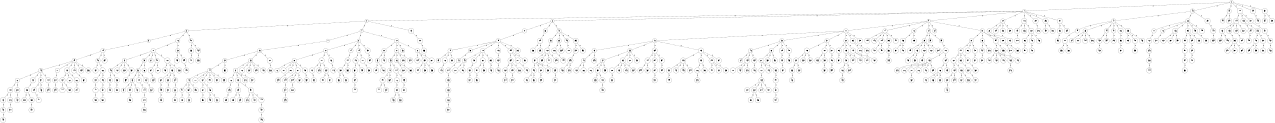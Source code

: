 graph G {
size="8.5,11;"
ratio = "expand;"
fixedsize="true;"
overlap="scale;"
node[shape=circle,width=.12,hight=.12,fontsize=12]
edge[fontsize=12]

0[label=" 0" color=black, pos="2.14798,0.42605478!"];
1[label=" 1" color=black, pos="1.2640688,0.88824374!"];
2[label=" 2" color=black, pos="2.5815188,2.1878773!"];
3[label=" 3" color=black, pos="2.6245486,0.23361838!"];
4[label=" 4" color=black, pos="1.1756354,1.8619696!"];
5[label=" 5" color=black, pos="1.7210087,0.35094357!"];
6[label=" 6" color=black, pos="2.612654,2.3239941!"];
7[label=" 7" color=black, pos="0.60734508,1.626753!"];
8[label=" 8" color=black, pos="2.2576688,2.5575752!"];
9[label=" 9" color=black, pos="1.7301884,1.2306577!"];
10[label=" 10" color=black, pos="0.60912677,0.75864569!"];
11[label=" 11" color=black, pos="1.4002488,0.63362302!"];
12[label=" 12" color=black, pos="1.4674549,1.3219655!"];
13[label=" 13" color=black, pos="2.2563748,0.47949568!"];
14[label=" 14" color=black, pos="1.0953512,2.7920722!"];
15[label=" 15" color=black, pos="0.50522166,2.4580214!"];
16[label=" 16" color=black, pos="2.471633,0.28462796!"];
17[label=" 17" color=black, pos="0.46141559,2.5135286!"];
18[label=" 18" color=black, pos="2.9338207,1.3042178!"];
19[label=" 19" color=black, pos="2.2644384,2.9099536!"];
20[label=" 20" color=black, pos="2.4334334,1.9203569!"];
21[label=" 21" color=black, pos="1.9048282,1.5588371!"];
22[label=" 22" color=black, pos="0.20334238,2.7028757!"];
23[label=" 23" color=black, pos="0.7697344,0.47145447!"];
24[label=" 24" color=black, pos="2.1764937,2.4431887!"];
25[label=" 25" color=black, pos="1.2713681,1.7084517!"];
26[label=" 26" color=black, pos="1.2288916,2.5392582!"];
27[label=" 27" color=black, pos="1.9505102,2.2252233!"];
28[label=" 28" color=black, pos="2.681131,0.073751852!"];
29[label=" 29" color=black, pos="0.54543273,0.58613866!"];
30[label=" 30" color=black, pos="0.98349815,1.4573392!"];
31[label=" 31" color=black, pos="2.4499115,2.9945999!"];
32[label=" 32" color=black, pos="2.6848761,2.2643145!"];
33[label=" 33" color=black, pos="1.394506,2.1614329!"];
34[label=" 34" color=black, pos="0.9854356,1.1167275!"];
35[label=" 35" color=black, pos="0.14990299,1.3198895!"];
36[label=" 36" color=black, pos="0.48753096,0.41699319!"];
37[label=" 37" color=black, pos="2.0262302,0.78173881!"];
38[label=" 38" color=black, pos="1.2921462,0.76296093!"];
39[label=" 39" color=black, pos="1.1678716,1.3684628!"];
40[label=" 40" color=black, pos="1.1953495,0.80899186!"];
41[label=" 41" color=black, pos="0.60554346,1.213253!"];
42[label=" 42" color=black, pos="1.671116,1.5269249!"];
43[label=" 43" color=black, pos="0.67193133,1.6520529!"];
44[label=" 44" color=black, pos="1.2404557,0.19242598!"];
45[label=" 45" color=black, pos="1.0721779,0.2764143!"];
46[label=" 46" color=black, pos="1.2132428,1.1063818!"];
47[label=" 47" color=black, pos="0.79693608,1.2338621!"];
48[label=" 48" color=black, pos="0.10762193,2.582141!"];
49[label=" 49" color=black, pos="1.0132787,2.3041445!"];
50[label=" 50" color=black, pos="0.1253745,1.5054136!"];
51[label=" 51" color=black, pos="0.67788371,2.9567681!"];
52[label=" 52" color=black, pos="1.2265126,2.1850253!"];
53[label=" 53" color=black, pos="2.1233589,0.6630147!"];
54[label=" 54" color=black, pos="1.5008149,0.71771606!"];
55[label=" 55" color=black, pos="2.2442411,1.2900365!"];
56[label=" 56" color=black, pos="0.99443206,1.0650284!"];
57[label=" 57" color=black, pos="1.6675714,2.6921055!"];
58[label=" 58" color=black, pos="0.20024223,0.59025175!"];
59[label=" 59" color=black, pos="1.3549856,2.7964653!"];
60[label=" 60" color=black, pos="1.696214,2.8801888!"];
61[label=" 61" color=black, pos="2.4429303,1.1561746!"];
62[label=" 62" color=black, pos="1.3126,1.241496!"];
63[label=" 63" color=black, pos="0.82546876,1.9087041!"];
64[label=" 64" color=black, pos="1.40371,1.8276116!"];
65[label=" 65" color=black, pos="1.3429054,2.8642273!"];
66[label=" 66" color=black, pos="2.7172362,0.42127361!"];
67[label=" 67" color=black, pos="2.0014989,0.65372002!"];
68[label=" 68" color=black, pos="2.1992296,0.51728582!"];
69[label=" 69" color=black, pos="0.077112323,1.585905!"];
70[label=" 70" color=black, pos="2.547351,2.9465534!"];
71[label=" 71" color=black, pos="2.3589335,1.1927206!"];
72[label=" 72" color=black, pos="2.8289901,0.83392489!"];
73[label=" 73" color=black, pos="0.5400493,2.7150432!"];
74[label=" 74" color=black, pos="1.1526312,1.3295072!"];
75[label=" 75" color=black, pos="0.3540558,2.8518431!"];
76[label=" 76" color=black, pos="2.5171361,0.19544524!"];
77[label=" 77" color=black, pos="2.0425893,0.98396073!"];
78[label=" 78" color=black, pos="1.6087512,0.96276014!"];
79[label=" 79" color=black, pos="1.7857717,1.7303282!"];
80[label=" 80" color=black, pos="0.17581298,0.78665739!"];
81[label=" 81" color=black, pos="0.26240531,2.9731478!"];
82[label=" 82" color=black, pos="1.6380175,2.5691667!"];
83[label=" 83" color=black, pos="0.28588226,2.5453587!"];
84[label=" 84" color=black, pos="2.7901388,0.39726676!"];
85[label=" 85" color=black, pos="2.5221541,0.42266846!"];
86[label=" 86" color=black, pos="1.3117416,1.0985901!"];
87[label=" 87" color=black, pos="2.5409094,0.71227514!"];
88[label=" 88" color=black, pos="2.3931714,2.4325846!"];
89[label=" 89" color=black, pos="0.00063315779,2.0706133!"];
90[label=" 90" color=black, pos="1.7083874,0.63072392!"];
91[label=" 91" color=black, pos="2.0607899,2.797288!"];
92[label=" 92" color=black, pos="2.9168865,1.6836568!"];
93[label=" 93" color=black, pos="0.57578223,0.56994595!"];
94[label=" 94" color=black, pos="1.4917539,0.98503718!"];
95[label=" 95" color=black, pos="1.4974543,1.7493856!"];
96[label=" 96" color=black, pos="0.19624486,2.5462025!"];
97[label=" 97" color=black, pos="2.5877026,2.8355287!"];
98[label=" 98" color=black, pos="1.2565958,0.29035961!"];
99[label=" 99" color=black, pos="2.6423352,2.1683144!"];
100[label=" 100" color=black, pos="2.2822024,2.9982623!"];
101[label=" 101" color=black, pos="1.9582964,2.7455084!"];
102[label=" 102" color=black, pos="2.2367443,1.4827135!"];
103[label=" 103" color=black, pos="1.427858,1.6248243!"];
104[label=" 104" color=black, pos="0.41406925,0.82098083!"];
105[label=" 105" color=black, pos="0.78784259,1.2978618!"];
106[label=" 106" color=black, pos="0.12276205,0.36182413!"];
107[label=" 107" color=black, pos="0.67586902,0.32431888!"];
108[label=" 108" color=black, pos="2.3821097,0.81605595!"];
109[label=" 109" color=black, pos="2.8907894,1.7904564!"];
110[label=" 110" color=black, pos="0.29211002,1.8617323!"];
111[label=" 111" color=black, pos="1.5052689,0.34407078!"];
112[label=" 112" color=black, pos="2.6575834,2.92111!"];
113[label=" 113" color=black, pos="0.82156109,1.4898644!"];
114[label=" 114" color=black, pos="2.8071933,0.70942036!"];
115[label=" 115" color=black, pos="1.3818271,0.44113364!"];
116[label=" 116" color=black, pos="0.35632042,2.1043429!"];
117[label=" 117" color=black, pos="2.818754,2.3746435!"];
118[label=" 118" color=black, pos="1.1679692,2.830832!"];
119[label=" 119" color=black, pos="2.7229324,1.5925763!"];
120[label=" 120" color=black, pos="1.3399544,1.8259419!"];
121[label=" 121" color=black, pos="2.7326582,0.10583863!"];
122[label=" 122" color=black, pos="0.16749484,0.022913703!"];
123[label=" 123" color=black, pos="0.84899823,0.31325869!"];
124[label=" 124" color=black, pos="0.72123694,0.45242849!"];
125[label=" 125" color=black, pos="2.3124008,1.650855!"];
126[label=" 126" color=black, pos="1.0634478,0.15360812!"];
127[label=" 127" color=black, pos="1.6565897,2.1668961!"];
128[label=" 128" color=black, pos="0.25987076,1.1580596!"];
129[label=" 129" color=black, pos="0.30864419,0.53238036!"];
130[label=" 130" color=black, pos="1.0791572,0.025460956!"];
131[label=" 131" color=black, pos="2.0193414,2.1334741!"];
132[label=" 132" color=black, pos="0.75632121,1.2805693!"];
133[label=" 133" color=black, pos="2.4129746,2.5490921!"];
134[label=" 134" color=black, pos="0.41311118,1.2628026!"];
135[label=" 135" color=black, pos="0.44888461,2.066245!"];
136[label=" 136" color=black, pos="0.42253659,2.7012843!"];
137[label=" 137" color=black, pos="2.4882028,2.2073198!"];
138[label=" 138" color=black, pos="1.7889587,2.4955154!"];
139[label=" 139" color=black, pos="1.5715004,2.5488785!"];
140[label=" 140" color=black, pos="2.214892,2.3965437!"];
141[label=" 141" color=black, pos="0.76087201,0.10428903!"];
142[label=" 142" color=black, pos="0.64833596,2.2436841!"];
143[label=" 143" color=black, pos="2.7967903,0.80597593!"];
144[label=" 144" color=black, pos="1.5342336,1.9505077!"];
145[label=" 145" color=black, pos="1.7409249,2.5897964!"];
146[label=" 146" color=black, pos="1.3906083,1.3381837!"];
147[label=" 147" color=black, pos="2.7143013,1.2899304!"];
148[label=" 148" color=black, pos="1.71651,1.55706!"];
149[label=" 149" color=black, pos="1.6321099,2.6513652!"];
150[label=" 150" color=black, pos="2.0284406,0.37766639!"];
151[label=" 151" color=black, pos="0.20497836,2.0445579!"];
152[label=" 152" color=black, pos="1.6909025,1.7616484!"];
153[label=" 153" color=black, pos="2.1528932,1.961711!"];
154[label=" 154" color=black, pos="1.4367566,1.5056103!"];
155[label=" 155" color=black, pos="1.186957,2.0802512!"];
156[label=" 156" color=black, pos="0.48201481,1.380849!"];
157[label=" 157" color=black, pos="0.29866014,2.3945705!"];
158[label=" 158" color=black, pos="1.9272635,2.1523318!"];
159[label=" 159" color=black, pos="1.9558792,1.8714539!"];
160[label=" 160" color=black, pos="1.1919554,2.0786092!"];
161[label=" 161" color=black, pos="2.9845471,2.8883501!"];
162[label=" 162" color=black, pos="1.340215,2.5723616!"];
163[label=" 163" color=black, pos="2.1895012,0.43063898!"];
164[label=" 164" color=black, pos="0.28992396,2.7856406!"];
165[label=" 165" color=black, pos="2.8437022,0.91568489!"];
166[label=" 166" color=black, pos="2.9524481,0.90320761!"];
167[label=" 167" color=black, pos="0.26490638,2.555109!"];
168[label=" 168" color=black, pos="0.40776377,0.80171034!"];
169[label=" 169" color=black, pos="2.6740384,0.8136146!"];
170[label=" 170" color=black, pos="2.0840209,1.5414254!"];
171[label=" 171" color=black, pos="2.038589,2.945038!"];
172[label=" 172" color=black, pos="1.7835524,2.9170971!"];
173[label=" 173" color=black, pos="1.9108898,2.3982203!"];
174[label=" 174" color=black, pos="2.9007986,2.7716651!"];
175[label=" 175" color=black, pos="0.076089422,2.6225667!"];
176[label=" 176" color=black, pos="0.96049242,0.87616408!"];
177[label=" 177" color=black, pos="0.11433755,1.6487843!"];
178[label=" 178" color=black, pos="2.0757549,2.4718805!"];
179[label=" 179" color=black, pos="2.162274,0.44285684!"];
180[label=" 180" color=black, pos="1.1475972,2.573081!"];
181[label=" 181" color=black, pos="2.1927358,1.9218249!"];
182[label=" 182" color=black, pos="2.2727292,2.2592394!"];
183[label=" 183" color=black, pos="2.0202642,1.8326719!"];
184[label=" 184" color=black, pos="1.3060833,1.6152875!"];
185[label=" 185" color=black, pos="2.3986146,0.61877927!"];
186[label=" 186" color=black, pos="0.45428139,0.58871337!"];
187[label=" 187" color=black, pos="2.5075783,0.56238177!"];
188[label=" 188" color=black, pos="1.3915241,0.71366255!"];
189[label=" 189" color=black, pos="2.106764,0.67779438!"];
190[label=" 190" color=black, pos="0.32897743,1.7283119!"];
191[label=" 191" color=black, pos="1.81884,2.3299983!"];
192[label=" 192" color=black, pos="0.26981969,0.54534406!"];
193[label=" 193" color=black, pos="2.2093575,1.1428038!"];
194[label=" 194" color=black, pos="2.2547831,2.2801942!"];
195[label=" 195" color=black, pos="2.7630874,0.417537!"];
196[label=" 196" color=black, pos="1.9780388,2.7388714!"];
197[label=" 197" color=black, pos="0.76668697,2.464296!"];
198[label=" 198" color=black, pos="2.3536996,0.44490604!"];
199[label=" 199" color=black, pos="0.75359171,1.2974628!"];
200[label=" 200" color=black, pos="0.72019001,2.6918457!"];
201[label=" 201" color=black, pos="1.0069302,0.59318631!"];
202[label=" 202" color=black, pos="2.5661666,0.024074829!"];
203[label=" 203" color=black, pos="0.71595657,0.48386545!"];
204[label=" 204" color=black, pos="2.5728114,1.7787981!"];
205[label=" 205" color=black, pos="2.6394026,1.4351628!"];
206[label=" 206" color=black, pos="0.43570207,2.1656418!"];
207[label=" 207" color=black, pos="1.6549731,1.2127052!"];
208[label=" 208" color=black, pos="2.3059115,0.30471055!"];
209[label=" 209" color=black, pos="1.7392003,0.57455509!"];
210[label=" 210" color=black, pos="0.7712774,1.634621!"];
211[label=" 211" color=black, pos="2.0402418,1.1812293!"];
212[label=" 212" color=black, pos="1.3412232,1.9525515!"];
213[label=" 213" color=black, pos="0.20312151,2.9737281!"];
214[label=" 214" color=black, pos="0.26778303,2.8281174!"];
215[label=" 215" color=black, pos="2.6024744,1.2979192!"];
216[label=" 216" color=black, pos="1.9453734,1.2212277!"];
217[label=" 217" color=black, pos="0.50052659,2.9899407!"];
218[label=" 218" color=black, pos="1.3944127,1.759038!"];
219[label=" 219" color=black, pos="2.7430481,0.047707565!"];
220[label=" 220" color=black, pos="0.90029464,0.064897209!"];
221[label=" 221" color=black, pos="0.3879733,1.7422397!"];
222[label=" 222" color=black, pos="1.1779951,1.5785124!"];
223[label=" 223" color=black, pos="0.61117964,0.6888555!"];
224[label=" 224" color=black, pos="1.4790614,2.2411268!"];
225[label=" 225" color=black, pos="0.70586594,2.2513919!"];
226[label=" 226" color=black, pos="0.85562923,2.534933!"];
227[label=" 227" color=black, pos="0.95069716,1.6829487!"];
228[label=" 228" color=black, pos="1.5828997,0.95440795!"];
229[label=" 229" color=black, pos="1.7864711,1.6266293!"];
230[label=" 230" color=black, pos="2.2670048,1.7449358!"];
231[label=" 231" color=black, pos="0.081573354,0.43473747!"];
232[label=" 232" color=black, pos="2.3438745,2.5402227!"];
233[label=" 233" color=black, pos="0.90693181,1.1500191!"];
234[label=" 234" color=black, pos="2.8020445,1.3612384!"];
235[label=" 235" color=black, pos="2.2675927,1.6037335!"];
236[label=" 236" color=black, pos="0.7920329,0.82136532!"];
237[label=" 237" color=black, pos="0.25478911,0.54297031!"];
238[label=" 238" color=black, pos="2.6531363,0.39997831!"];
239[label=" 239" color=black, pos="1.7216975,2.2953444!"];
240[label=" 240" color=black, pos="1.51058,2.1153124!"];
241[label=" 241" color=black, pos="0.62718169,1.1800729!"];
242[label=" 242" color=black, pos="1.9502836,2.1819679!"];
243[label=" 243" color=black, pos="0.58549826,2.0683686!"];
244[label=" 244" color=black, pos="1.3438428,1.9560352!"];
245[label=" 245" color=black, pos="1.3377286,2.1204258!"];
246[label=" 246" color=black, pos="1.7869116,0.72557458!"];
247[label=" 247" color=black, pos="2.3551199,2.5741811!"];
248[label=" 248" color=black, pos="0.85648607,1.2832118!"];
249[label=" 249" color=black, pos="2.9548249,2.912894!"];
250[label=" 250" color=black, pos="0.0045959167,1.1229847!"];
251[label=" 251" color=black, pos="0.88056322,0.96762532!"];
252[label=" 252" color=black, pos="2.0810873,0.82303793!"];
253[label=" 253" color=black, pos="0.42266603,2.4096807!"];
254[label=" 254" color=black, pos="2.4638679,0.71818675!"];
255[label=" 255" color=black, pos="2.1561743,0.68468771!"];
256[label=" 256" color=black, pos="0.98186126,1.4963281!"];
257[label=" 257" color=black, pos="2.4311842,1.8417946!"];
258[label=" 258" color=black, pos="0.50408392,2.0258743!"];
259[label=" 259" color=black, pos="2.1561327,2.6090532!"];
260[label=" 260" color=black, pos="2.9171601,1.6560358!"];
261[label=" 261" color=black, pos="0.37555483,0.5494038!"];
262[label=" 262" color=black, pos="0.20097179,1.6584105!"];
263[label=" 263" color=black, pos="2.5599584,2.3698064!"];
264[label=" 264" color=black, pos="0.31099766,1.4785058!"];
265[label=" 265" color=black, pos="1.2753566,1.1779619!"];
266[label=" 266" color=black, pos="2.2850798,2.1640877!"];
267[label=" 267" color=black, pos="0.19733582,2.6784324!"];
268[label=" 268" color=black, pos="1.2052319,1.4543221!"];
269[label=" 269" color=black, pos="1.4001846,1.4202094!"];
270[label=" 270" color=black, pos="1.2713164,0.95830251!"];
271[label=" 271" color=black, pos="1.421718,1.3730944!"];
272[label=" 272" color=black, pos="2.1942435,1.4748975!"];
273[label=" 273" color=black, pos="2.1719007,2.2490406!"];
274[label=" 274" color=black, pos="1.8566957,1.8981929!"];
275[label=" 275" color=black, pos="0.18626911,0.16852743!"];
276[label=" 276" color=black, pos="0.91109341,0.97228773!"];
277[label=" 277" color=black, pos="1.6265754,2.9124345!"];
278[label=" 278" color=black, pos="1.471117,2.7291666!"];
279[label=" 279" color=black, pos="1.198846,1.6255507!"];
280[label=" 280" color=black, pos="1.9538613,1.8626896!"];
281[label=" 281" color=black, pos="0.75330771,2.5827424!"];
282[label=" 282" color=black, pos="2.5248585,0.6640349!"];
283[label=" 283" color=black, pos="0.057560477,1.1026286!"];
284[label=" 284" color=black, pos="0.45541184,0.27993193!"];
285[label=" 285" color=black, pos="2.4674135,0.97987905!"];
286[label=" 286" color=black, pos="0.063103424,2.8313655!"];
287[label=" 287" color=black, pos="1.8113067,0.65503882!"];
288[label=" 288" color=black, pos="0.5573645,0.89092998!"];
289[label=" 289" color=black, pos="2.6294586,2.9206756!"];
290[label=" 290" color=black, pos="0.95460758,2.8654446!"];
291[label=" 291" color=black, pos="1.4172728,2.9808219!"];
292[label=" 292" color=black, pos="1.0429896,1.9546719!"];
293[label=" 293" color=black, pos="2.4531203,1.4489336!"];
294[label=" 294" color=black, pos="2.6435966,2.7781731!"];
295[label=" 295" color=black, pos="2.7372154,0.22007142!"];
296[label=" 296" color=black, pos="0.95094029,1.6052521!"];
297[label=" 297" color=black, pos="0.58467375,2.7347159!"];
298[label=" 298" color=black, pos="2.1106382,2.5514494!"];
299[label=" 299" color=black, pos="0.56823378,1.4005957!"];
300[label=" 300" color=black, pos="2.7930252,2.1216264!"];
301[label=" 301" color=black, pos="1.2898186,2.7623692!"];
302[label=" 302" color=black, pos="0.85085915,1.3883186!"];
303[label=" 303" color=black, pos="0.9737542,0.88265443!"];
304[label=" 304" color=black, pos="2.7193914,2.5050933!"];
305[label=" 305" color=black, pos="2.0138342,1.8433465!"];
306[label=" 306" color=black, pos="1.8399698,0.65238349!"];
307[label=" 307" color=black, pos="0.92706716,1.0194269!"];
308[label=" 308" color=black, pos="1.4082468,1.9662378!"];
309[label=" 309" color=black, pos="0.7116134,0.63148058!"];
310[label=" 310" color=black, pos="1.2691493,1.1505471!"];
311[label=" 311" color=black, pos="1.6281891,1.167598!"];
312[label=" 312" color=black, pos="0.52110805,0.65164567!"];
313[label=" 313" color=black, pos="2.9125006,1.6594147!"];
314[label=" 314" color=black, pos="2.889788,1.1606739!"];
315[label=" 315" color=black, pos="2.3647774,1.5369475!"];
316[label=" 316" color=black, pos="2.3211542,0.47108962!"];
317[label=" 317" color=black, pos="2.2317923,1.5952401!"];
318[label=" 318" color=black, pos="2.1223693,2.7438451!"];
319[label=" 319" color=black, pos="0.77898874,1.098139!"];
320[label=" 320" color=black, pos="1.5841345,1.8350391!"];
321[label=" 321" color=black, pos="0.24477684,1.2491054!"];
322[label=" 322" color=black, pos="2.806252,2.9514199!"];
323[label=" 323" color=black, pos="0.58988014,2.9440537!"];
324[label=" 324" color=black, pos="1.9915527,1.9438019!"];
325[label=" 325" color=black, pos="1.5177135,1.7242867!"];
326[label=" 326" color=black, pos="1.2848293,0.39064134!"];
327[label=" 327" color=black, pos="0.37957495,0.3639148!"];
328[label=" 328" color=black, pos="1.2385651,1.4603445!"];
329[label=" 329" color=black, pos="2.6934077,2.6179067!"];
330[label=" 330" color=black, pos="2.1192292,1.6706891!"];
331[label=" 331" color=black, pos="0.057694082,2.6201437!"];
332[label=" 332" color=black, pos="0.029886099,0.27259183!"];
333[label=" 333" color=black, pos="0.10298771,1.1876824!"];
334[label=" 334" color=black, pos="1.4650103,1.451635!"];
335[label=" 335" color=black, pos="1.0671041,1.8082947!"];
336[label=" 336" color=black, pos="2.0145037,2.7890111!"];
337[label=" 337" color=black, pos="0.97808912,2.207571!"];
338[label=" 338" color=black, pos="2.9762445,2.8064277!"];
339[label=" 339" color=black, pos="0.49300297,0.083185392!"];
340[label=" 340" color=black, pos="1.9905171,1.0704887!"];
341[label=" 341" color=black, pos="1.3526557,2.4813218!"];
342[label=" 342" color=black, pos="1.8364949,1.6622512!"];
343[label=" 343" color=black, pos="2.7485067,1.2092682!"];
344[label=" 344" color=black, pos="1.7391851,1.4709217!"];
345[label=" 345" color=black, pos="1.4051972,0.81459259!"];
346[label=" 346" color=black, pos="2.5567529,0.41538031!"];
347[label=" 347" color=black, pos="0.047591809,2.572645!"];
348[label=" 348" color=black, pos="2.8543429,0.13161377!"];
349[label=" 349" color=black, pos="2.9013047,1.0246646!"];
350[label=" 350" color=black, pos="2.5458925,0.64139859!"];
351[label=" 351" color=black, pos="2.1574618,2.0574095!"];
352[label=" 352" color=black, pos="1.8489461,1.6139211!"];
353[label=" 353" color=black, pos="0.20682401,2.635585!"];
354[label=" 354" color=black, pos="2.049534,0.81333286!"];
355[label=" 355" color=black, pos="0.54953105,0.13523475!"];
356[label=" 356" color=black, pos="2.0291115,2.6108726!"];
357[label=" 357" color=black, pos="0.87978412,2.6682158!"];
358[label=" 358" color=black, pos="0.32245304,1.7200757!"];
359[label=" 359" color=black, pos="2.1602812,2.3765617!"];
360[label=" 360" color=black, pos="2.3058165,1.2633706!"];
361[label=" 361" color=black, pos="0.41899641,0.27621742!"];
362[label=" 362" color=black, pos="1.949921,0.56565623!"];
363[label=" 363" color=black, pos="0.47552811,0.90332606!"];
364[label=" 364" color=black, pos="1.9677395,0.43505575!"];
365[label=" 365" color=black, pos="2.1497359,1.2732002!"];
366[label=" 366" color=black, pos="2.4128859,0.9521037!"];
367[label=" 367" color=black, pos="1.7707611,1.5823943!"];
368[label=" 368" color=black, pos="1.3191481,2.5892181!"];
369[label=" 369" color=black, pos="1.7447206,2.2066749!"];
370[label=" 370" color=black, pos="1.9549858,0.19409375!"];
371[label=" 371" color=black, pos="2.4732221,1.9351535!"];
372[label=" 372" color=black, pos="1.6116185,1.2884852!"];
373[label=" 373" color=black, pos="2.4734807,0.23354322!"];
374[label=" 374" color=black, pos="0.55496134,0.4595336!"];
375[label=" 375" color=black, pos="0.51431227,2.4023001!"];
376[label=" 376" color=black, pos="1.8876929,1.5716048!"];
377[label=" 377" color=black, pos="0.85695365,2.3270551!"];
378[label=" 378" color=black, pos="2.5506109,0.24245332!"];
379[label=" 379" color=black, pos="1.6185687,1.4647946!"];
380[label=" 380" color=black, pos="0.54781598,0.9915415!"];
381[label=" 381" color=black, pos="0.31496524,0.90766329!"];
382[label=" 382" color=black, pos="1.4107316,1.1956491!"];
383[label=" 383" color=black, pos="2.4091248,0.75850426!"];
384[label=" 384" color=black, pos="2.5894673,1.9292311!"];
385[label=" 385" color=black, pos="0.10838886,2.2583604!"];
386[label=" 386" color=black, pos="1.7774351,0.68283273!"];
387[label=" 387" color=black, pos="2.6784205,2.626191!"];
388[label=" 388" color=black, pos="1.9009072,1.2475332!"];
389[label=" 389" color=black, pos="1.8428172,2.085799!"];
390[label=" 390" color=black, pos="0.52239334,0.17859278!"];
391[label=" 391" color=black, pos="2.8793972,0.22833577!"];
392[label=" 392" color=black, pos="0.26720614,2.9152854!"];
393[label=" 393" color=black, pos="0.41385314,2.0345947!"];
394[label=" 394" color=black, pos="0.67445952,1.5872921!"];
395[label=" 395" color=black, pos="1.8650548,0.57911646!"];
396[label=" 396" color=black, pos="2.8312157,1.9818344!"];
397[label=" 397" color=black, pos="2.9818461,1.9275818!"];
398[label=" 398" color=black, pos="2.3490814,1.4357575!"];
399[label=" 399" color=black, pos="1.0432716,2.6973431!"];
400[label=" 400" color=black, pos="0.8216602,1.6860728!"];
401[label=" 401" color=black, pos="1.7862743,2.4268016!"];
402[label=" 402" color=black, pos="0.43809498,0.81361381!"];
403[label=" 403" color=black, pos="1.2275769,1.0691117!"];
404[label=" 404" color=black, pos="1.2193799,0.73282556!"];
405[label=" 405" color=black, pos="0.11857945,1.7054654!"];
406[label=" 406" color=black, pos="0.76658192,1.6961394!"];
407[label=" 407" color=black, pos="1.8053162,1.1203313!"];
408[label=" 408" color=black, pos="0.006110956,2.8624898!"];
409[label=" 409" color=black, pos="0.52707155,2.2531191!"];
410[label=" 410" color=black, pos="0.3033852,1.2683163!"];
411[label=" 411" color=black, pos="1.4594632,2.5897548!"];
412[label=" 412" color=black, pos="2.3883742,1.880069!"];
413[label=" 413" color=black, pos="0.98298769,2.9746145!"];
414[label=" 414" color=black, pos="2.7267574,2.5594232!"];
415[label=" 415" color=black, pos="0.064236346,0.15905005!"];
416[label=" 416" color=black, pos="2.4861585,2.8627326!"];
417[label=" 417" color=black, pos="2.3108313,0.97839657!"];
418[label=" 418" color=black, pos="2.1825845,0.14517861!"];
419[label=" 419" color=black, pos="2.5841409,0.32089072!"];
420[label=" 420" color=black, pos="1.0575137,0.47946871!"];
421[label=" 421" color=black, pos="2.7864942,2.7900711!"];
422[label=" 422" color=black, pos="0.12483705,0.045325125!"];
423[label=" 423" color=black, pos="2.0292487,0.2594207!"];
424[label=" 424" color=black, pos="0.22591501,1.5286372!"];
425[label=" 425" color=black, pos="1.2380049,1.1509627!"];
426[label=" 426" color=black, pos="0.75374663,1.0626371!"];
427[label=" 427" color=black, pos="0.031074727,0.31040266!"];
428[label=" 428" color=black, pos="2.5844875,1.1290899!"];
429[label=" 429" color=black, pos="1.2439545,2.8842332!"];
430[label=" 430" color=black, pos="0.26865516,0.557865!"];
431[label=" 431" color=black, pos="0.1339335,2.813311!"];
432[label=" 432" color=black, pos="0.93943895,1.8965948!"];
433[label=" 433" color=black, pos="1.8489819,2.5980332!"];
434[label=" 434" color=black, pos="2.3436988,2.9406161!"];
435[label=" 435" color=black, pos="2.0441981,2.463362!"];
436[label=" 436" color=black, pos="0.04089012,2.9996673!"];
437[label=" 437" color=black, pos="1.5116129,1.6536363!"];
438[label=" 438" color=black, pos="0.81345879,0.078171826!"];
439[label=" 439" color=black, pos="0.028786958,2.3072408!"];
440[label=" 440" color=black, pos="2.2334309,1.1456697!"];
441[label=" 441" color=black, pos="2.251393,2.6851413!"];
442[label=" 442" color=black, pos="0.40437325,0.96986542!"];
443[label=" 443" color=black, pos="1.8767762,1.0772569!"];
444[label=" 444" color=black, pos="1.0256793,2.202511!"];
445[label=" 445" color=black, pos="1.9608246,0.31756022!"];
446[label=" 446" color=black, pos="2.0676485,0.72167568!"];
447[label=" 447" color=black, pos="0.28721483,2.0646614!"];
448[label=" 448" color=black, pos="0.23275203,0.60305855!"];
449[label=" 449" color=black, pos="0.95403407,2.0792369!"];
450[label=" 450" color=black, pos="2.9139573,0.80697864!"];
451[label=" 451" color=black, pos="2.4823298,0.70839977!"];
452[label=" 452" color=black, pos="1.9611597,1.0453013!"];
453[label=" 453" color=black, pos="0.76705795,2.6962677!"];
454[label=" 454" color=black, pos="2.7585936,0.93114189!"];
455[label=" 455" color=black, pos="1.4468598,2.5664542!"];
456[label=" 456" color=black, pos="2.2061343,2.1637569!"];
457[label=" 457" color=black, pos="0.45771262,0.51857573!"];
458[label=" 458" color=black, pos="2.2920962,0.16240342!"];
459[label=" 459" color=black, pos="0.20978989,1.2824352!"];
460[label=" 460" color=black, pos="2.7817139,1.0929338!"];
461[label=" 461" color=black, pos="2.690598,2.3834783!"];
462[label=" 462" color=black, pos="0.20714487,0.49500009!"];
463[label=" 463" color=black, pos="1.3104234,1.3336165!"];
464[label=" 464" color=black, pos="1.230967,2.6767262!"];
465[label=" 465" color=black, pos="2.7403674,2.0603496!"];
466[label=" 466" color=black, pos="1.5208563,1.8068896!"];
467[label=" 467" color=black, pos="1.0935562,2.9015957!"];
468[label=" 468" color=black, pos="2.4170613,1.424042!"];
469[label=" 469" color=black, pos="1.7837311,2.556851!"];
470[label=" 470" color=black, pos="2.1221405,1.6448807!"];
471[label=" 471" color=black, pos="1.1133053,0.9491217!"];
472[label=" 472" color=black, pos="0.47587067,2.0329519!"];
473[label=" 473" color=black, pos="0.82114982,2.2487016!"];
474[label=" 474" color=black, pos="1.3160545,0.072652293!"];
475[label=" 475" color=black, pos="0.14491599,1.2848807!"];
476[label=" 476" color=black, pos="0.96877762,0.66963654!"];
477[label=" 477" color=black, pos="1.516443,1.7433847!"];
478[label=" 478" color=black, pos="2.2783385,0.071147332!"];
479[label=" 479" color=black, pos="0.36676253,1.7359161!"];
480[label=" 480" color=black, pos="0.64611693,0.058871224!"];
481[label=" 481" color=black, pos="0.86216955,2.8092729!"];
482[label=" 482" color=black, pos="0.36316405,2.5878347!"];
483[label=" 483" color=black, pos="1.8561732,2.0700573!"];
484[label=" 484" color=black, pos="0.58163807,2.5774595!"];
485[label=" 485" color=black, pos="0.9661813,0.73666444!"];
486[label=" 486" color=black, pos="0.70910956,2.6361636!"];
487[label=" 487" color=black, pos="2.8280808,1.9185053!"];
488[label=" 488" color=black, pos="2.1409478,2.9414645!"];
489[label=" 489" color=black, pos="2.2849494,0.1813414!"];
490[label=" 490" color=black, pos="2.6326625,0.15619344!"];
491[label=" 491" color=black, pos="1.6418914,1.3137865!"];
492[label=" 492" color=black, pos="1.9659445,1.3216105!"];
493[label=" 493" color=black, pos="1.2120903,2.1766456!"];
494[label=" 494" color=black, pos="1.8660867,2.9970719!"];
495[label=" 495" color=black, pos="2.1848891,2.1683653!"];
496[label=" 496" color=black, pos="0.89295374,2.3289543!"];
497[label=" 497" color=black, pos="1.8605671,1.8260165!"];
498[label=" 498" color=black, pos="2.2794718,2.9820653!"];
499[label=" 499" color=black, pos="2.2084606,0.14489273!"];
500[label=" 500" color=black, pos="1.1870979,1.106531!"];
501[label=" 501" color=black, pos="0.52477824,1.320388!"];
502[label=" 502" color=black, pos="0.095985913,0.085032517!"];
503[label=" 503" color=black, pos="2.2330371,2.6067119!"];
504[label=" 504" color=black, pos="2.3632275,0.30389397!"];
505[label=" 505" color=black, pos="1.4459619,2.7170243!"];
506[label=" 506" color=black, pos="0.11212038,2.6467969!"];
507[label=" 507" color=black, pos="0.99494144,2.4949862!"];
508[label=" 508" color=black, pos="2.2581929,1.5812275!"];
509[label=" 509" color=black, pos="2.8846938,1.1738361!"];
510[label=" 510" color=black, pos="1.2190754,2.2615547!"];
511[label=" 511" color=black, pos="0.51226638,2.5781034!"];
512[label=" 512" color=black, pos="2.8039328,2.0992886!"];
513[label=" 513" color=black, pos="1.0119079,2.9753283!"];
514[label=" 514" color=black, pos="1.5154025,0.44460928!"];
515[label=" 515" color=black, pos="0.41381478,1.6923832!"];
516[label=" 516" color=black, pos="1.5411126,1.4549787!"];
517[label=" 517" color=black, pos="0.17522622,0.40648606!"];
518[label=" 518" color=black, pos="1.8876834,2.8464142!"];
519[label=" 519" color=black, pos="1.5363073,0.27544371!"];
520[label=" 520" color=black, pos="0.30651509,2.5901347!"];
521[label=" 521" color=black, pos="1.1910452,2.4424512!"];
522[label=" 522" color=black, pos="2.1875882,2.2167915!"];
523[label=" 523" color=black, pos="2.826656,2.2734106!"];
524[label=" 524" color=black, pos="1.1827854,1.793575!"];
525[label=" 525" color=black, pos="0.35720416,1.7523133!"];
526[label=" 526" color=black, pos="1.8681017,1.6448374!"];
527[label=" 527" color=black, pos="2.0232452,1.7446491!"];
528[label=" 528" color=black, pos="1.2950134,0.64818323!"];
529[label=" 529" color=black, pos="2.9002468,0.19250612!"];
530[label=" 530" color=black, pos="0.97769497,2.6892379!"];
531[label=" 531" color=black, pos="0.31847232,2.1721195!"];
532[label=" 532" color=black, pos="1.6910379,2.8592694!"];
533[label=" 533" color=black, pos="2.1657555,1.2931296!"];
534[label=" 534" color=black, pos="0.21031021,1.4382662!"];
535[label=" 535" color=black, pos="1.858248,2.5633156!"];
536[label=" 536" color=black, pos="0.51769906,2.6393199!"];
537[label=" 537" color=black, pos="2.3021333,1.5057808!"];
538[label=" 538" color=black, pos="2.2411236,0.084179234!"];
539[label=" 539" color=black, pos="2.1576673,2.0608537!"];
540[label=" 540" color=black, pos="1.2219932,0.89694719!"];
541[label=" 541" color=black, pos="2.5317058,0.42160587!"];
542[label=" 542" color=black, pos="0.12804377,0.97557139!"];
543[label=" 543" color=black, pos="2.0427874,1.1395532!"];
544[label=" 544" color=black, pos="2.7503859,0.9784323!"];
545[label=" 545" color=black, pos="0.61069912,2.3323475!"];
546[label=" 546" color=black, pos="1.6792318,2.4114187!"];
547[label=" 547" color=black, pos="2.6728255,1.6856042!"];
548[label=" 548" color=black, pos="1.3923955,0.2825674!"];
549[label=" 549" color=black, pos="0.77262821,0.66611732!"];
550[label=" 550" color=black, pos="2.5640454,0.88696379!"];
551[label=" 551" color=black, pos="0.18057576,2.1673192!"];
552[label=" 552" color=black, pos="0.80539008,0.98348093!"];
553[label=" 553" color=black, pos="0.62996461,0.26791196!"];
554[label=" 554" color=black, pos="1.7323553,2.1460955!"];
555[label=" 555" color=black, pos="2.1516031,0.29999951!"];
556[label=" 556" color=black, pos="0.41425111,2.4680999!"];
557[label=" 557" color=black, pos="1.2867402,2.0875513!"];
558[label=" 558" color=black, pos="1.7759059,0.45761831!"];
559[label=" 559" color=black, pos="2.0010321,2.8874434!"];
560[label=" 560" color=black, pos="1.7706891,0.22251135!"];
561[label=" 561" color=black, pos="0.18675276,0.7098501!"];
562[label=" 562" color=black, pos="0.16975398,1.3242888!"];
563[label=" 563" color=black, pos="1.6876453,2.8653556!"];
564[label=" 564" color=black, pos="1.2068552,0.28877574!"];
565[label=" 565" color=black, pos="1.4676727,1.3443809!"];
566[label=" 566" color=black, pos="0.35084212,0.20006036!"];
567[label=" 567" color=black, pos="0.42693679,0.15829634!"];
568[label=" 568" color=black, pos="0.95842801,2.5982795!"];
569[label=" 569" color=black, pos="1.871231,1.0642888!"];
570[label=" 570" color=black, pos="1.1640752,2.362342!"];
571[label=" 571" color=black, pos="2.0128659,0.95361697!"];
572[label=" 572" color=black, pos="0.56115319,1.7133165!"];
573[label=" 573" color=black, pos="2.6187197,2.2724046!"];
574[label=" 574" color=black, pos="1.8596967,1.3214361!"];
575[label=" 575" color=black, pos="0.5599687,1.4842593!"];
576[label=" 576" color=black, pos="0.8605401,1.6635775!"];
577[label=" 577" color=black, pos="2.3906685,1.7727561!"];
578[label=" 578" color=black, pos="1.1164439,2.4064642!"];
579[label=" 579" color=black, pos="1.3627958,1.3490308!"];
580[label=" 580" color=black, pos="2.6024739,1.9527749!"];
581[label=" 581" color=black, pos="2.1200447,1.1907555!"];
582[label=" 582" color=black, pos="1.6976445,2.2663748!"];
583[label=" 583" color=black, pos="0.991924,2.7760099!"];
584[label=" 584" color=black, pos="0.83317296,0.58423521!"];
585[label=" 585" color=black, pos="0.1674537,1.7785851!"];
586[label=" 586" color=black, pos="2.4920894,1.4132073!"];
587[label=" 587" color=black, pos="1.5451305,0.77883422!"];
588[label=" 588" color=black, pos="0.82458543,1.3687981!"];
589[label=" 589" color=black, pos="0.95678869,0.92437154!"];
590[label=" 590" color=black, pos="0.071745222,2.9120464!"];
591[label=" 591" color=black, pos="2.9413805,1.9161333!"];
592[label=" 592" color=black, pos="2.1276438,0.99839487!"];
593[label=" 593" color=black, pos="2.8573599,1.578995!"];
594[label=" 594" color=black, pos="2.9620293,2.2043345!"];
595[label=" 595" color=black, pos="1.7544404,2.6547642!"];
596[label=" 596" color=black, pos="0.71477788,0.52365603!"];
597[label=" 597" color=black, pos="1.5831159,0.32599977!"];
598[label=" 598" color=black, pos="2.6387739,2.7185304!"];
599[label=" 599" color=black, pos="0.92610256,2.3547079!"];
0--1[label="1"]
0--43[label="1"]
0--54[label="1"]
0--117[label="1"]
0--290[label="1"]
0--321[label="1"]
1--2[label="1"]
1--6[label="1"]
1--9[label="1"]
1--20[label="1"]
1--118[label="1"]
1--220[label="1"]
1--256[label="1"]
1--271[label="1"]
2--3[label="1"]
2--4[label="1"]
2--115[label="1"]
3--5[label="1"]
3--16[label="1"]
3--92[label="1"]
4--7[label="1"]
4--8[label="1"]
4--12[label="1"]
5--19[label="1"]
6--10[label="1"]
6--36[label="1"]
6--42[label="1"]
7--23[label="1"]
8--21[label="1"]
8--74[label="1"]
8--79[label="1"]
8--460[label="1"]
9--11[label="1"]
9--14[label="1"]
9--18[label="1"]
9--24[label="1"]
9--34[label="1"]
9--51[label="1"]
10--40[label="1"]
11--13[label="1"]
11--38[label="1"]
11--57[label="1"]
11--82[label="1"]
11--165[label="1"]
11--310[label="1"]
12--22[label="1"]
12--27[label="1"]
12--53[label="1"]
12--87[label="1"]
13--15[label="1"]
13--33[label="1"]
13--159[label="1"]
13--175[label="1"]
14--109[label="1"]
14--146[label="1"]
14--179[label="1"]
14--305[label="1"]
14--447[label="1"]
15--48[label="1"]
15--393[label="1"]
16--17[label="1"]
16--32[label="1"]
17--31[label="1"]
17--50[label="1"]
17--61[label="1"]
17--90[label="1"]
17--102[label="1"]
18--156[label="1"]
18--225[label="1"]
19--29[label="1"]
19--98[label="1"]
19--254[label="1"]
20--26[label="1"]
20--379[label="1"]
20--516[label="1"]
20--520[label="1"]
21--28[label="1"]
21--111[label="1"]
21--166[label="1"]
22--35[label="1"]
22--475[label="1"]
23--30[label="1"]
23--63[label="1"]
23--120[label="1"]
24--25[label="1"]
24--39[label="1"]
24--59[label="1"]
25--149[label="1"]
25--185[label="1"]
25--260[label="1"]
25--261[label="1"]
25--304[label="1"]
26--273[label="1"]
27--55[label="1"]
27--86[label="1"]
27--303[label="1"]
27--542[label="1"]
28--76[label="1"]
28--101[label="1"]
28--202[label="1"]
28--211[label="1"]
28--480[label="1"]
29--45[label="1"]
29--71[label="1"]
29--128[label="1"]
29--140[label="1"]
29--239[label="1"]
29--536[label="1"]
30--44[label="1"]
30--355[label="1"]
31--96[label="1"]
31--181[label="1"]
31--330[label="1"]
31--351[label="1"]
32--193[label="1"]
32--299[label="1"]
33--37[label="1"]
33--183[label="1"]
33--221[label="1"]
33--578[label="1"]
35--209[label="1"]
35--488[label="1"]
36--279[label="1"]
37--106[label="1"]
37--230[label="1"]
37--593[label="1"]
38--46[label="1"]
38--62[label="1"]
38--124[label="1"]
38--410[label="1"]
40--41[label="1"]
40--52[label="1"]
40--70[label="1"]
40--103[label="1"]
40--199[label="1"]
40--373[label="1"]
41--89[label="1"]
41--116[label="1"]
41--387[label="1"]
42--58[label="1"]
42--85[label="1"]
42--93[label="1"]
42--253[label="1"]
43--47[label="1"]
43--66[label="1"]
43--251[label="1"]
44--73[label="1"]
44--107[label="1"]
44--164[label="1"]
44--190[label="1"]
44--342[label="1"]
44--505[label="1"]
45--60[label="1"]
45--131[label="1"]
45--154[label="1"]
45--172[label="1"]
46--64[label="1"]
46--139[label="1"]
46--269[label="1"]
47--49[label="1"]
47--83[label="1"]
47--94[label="1"]
47--97[label="1"]
47--126[label="1"]
47--235[label="1"]
48--132[label="1"]
48--266[label="1"]
49--177[label="1"]
50--56[label="1"]
50--68[label="1"]
51--81[label="1"]
51--88[label="1"]
51--194[label="1"]
51--222[label="1"]
52--75[label="1"]
54--99[label="1"]
54--597[label="1"]
55--72[label="1"]
55--114[label="1"]
56--65[label="1"]
56--104[label="1"]
56--264[label="1"]
57--108[label="1"]
57--121[label="1"]
57--311[label="1"]
58--122[label="1"]
59--112[label="1"]
60--100[label="1"]
60--300[label="1"]
62--80[label="1"]
62--350[label="1"]
62--456[label="1"]
63--67[label="1"]
63--178[label="1"]
63--384[label="1"]
63--392[label="1"]
63--423[label="1"]
65--69[label="1"]
65--391[label="1"]
65--431[label="1"]
66--77[label="1"]
66--78[label="1"]
66--136[label="1"]
66--205[label="1"]
66--405[label="1"]
66--409[label="1"]
67--182[label="1"]
67--206[label="1"]
67--378[label="1"]
67--527[label="1"]
70--95[label="1"]
70--130[label="1"]
70--262[label="1"]
70--283[label="1"]
71--312[label="1"]
72--191[label="1"]
72--369[label="1"]
73--91[label="1"]
73--334[label="1"]
73--398[label="1"]
74--147[label="1"]
75--214[label="1"]
77--161[label="1"]
78--377[label="1"]
79--148[label="1"]
79--171[label="1"]
80--127[label="1"]
80--145[label="1"]
80--155[label="1"]
81--141[label="1"]
81--208[label="1"]
81--427[label="1"]
82--105[label="1"]
82--123[label="1"]
82--142[label="1"]
83--84[label="1"]
83--272[label="1"]
83--404[label="1"]
83--526[label="1"]
85--228[label="1"]
85--359[label="1"]
86--380[label="1"]
86--383[label="1"]
87--129[label="1"]
87--250[label="1"]
87--281[label="1"]
88--484[label="1"]
88--513[label="1"]
90--184[label="1"]
90--227[label="1"]
91--180[label="1"]
92--365[label="1"]
92--434[label="1"]
93--110[label="1"]
94--430[label="1"]
94--544[label="1"]
95--201[label="1"]
95--406[label="1"]
96--125[label="1"]
96--562[label="1"]
97--248[label="1"]
98--157[label="1"]
98--168[label="1"]
100--113[label="1"]
100--278[label="1"]
102--196[label="1"]
102--258[label="1"]
102--563[label="1"]
103--252[label="1"]
104--144[label="1"]
105--307[label="1"]
108--327[label="1"]
108--530[label="1"]
108--560[label="1"]
111--187[label="1"]
111--345[label="1"]
111--357[label="1"]
112--158[label="1"]
112--169[label="1"]
113--413[label="1"]
114--176[label="1"]
114--295[label="1"]
115--212[label="1"]
116--143[label="1"]
117--119[label="1"]
117--133[label="1"]
117--317[label="1"]
118--192[label="1"]
118--236[label="1"]
118--280[label="1"]
119--138[label="1"]
119--153[label="1"]
119--289[label="1"]
119--361[label="1"]
120--566[label="1"]
121--255[label="1"]
121--522[label="1"]
122--151[label="1"]
122--339[label="1"]
122--477[label="1"]
122--590[label="1"]
123--150[label="1"]
123--294[label="1"]
123--442[label="1"]
124--134[label="1"]
125--243[label="1"]
126--326[label="1"]
127--135[label="1"]
128--137[label="1"]
128--162[label="1"]
128--268[label="1"]
130--152[label="1"]
131--232[label="1"]
133--244[label="1"]
133--346[label="1"]
134--347[label="1"]
135--207[label="1"]
135--322[label="1"]
135--374[label="1"]
135--577[label="1"]
136--231[label="1"]
136--267[label="1"]
136--591[label="1"]
137--414[label="1"]
137--525[label="1"]
138--389[label="1"]
138--498[label="1"]
139--170[label="1"]
139--454[label="1"]
139--573[label="1"]
140--364[label="1"]
141--160[label="1"]
141--163[label="1"]
141--241[label="1"]
142--247[label="1"]
142--482[label="1"]
144--270[label="1"]
147--320[label="1"]
147--535[label="1"]
148--331[label="1"]
148--439[label="1"]
150--186[label="1"]
150--529[label="1"]
151--195[label="1"]
151--301[label="1"]
151--352[label="1"]
151--569[label="1"]
152--314[label="1"]
153--323[label="1"]
154--219[label="1"]
154--433[label="1"]
155--197[label="1"]
156--237[label="1"]
156--478[label="1"]
158--216[label="1"]
158--217[label="1"]
158--276[label="1"]
158--476[label="1"]
158--509[label="1"]
159--174[label="1"]
159--204[label="1"]
159--234[label="1"]
160--189[label="1"]
160--238[label="1"]
161--343[label="1"]
163--337[label="1"]
164--167[label="1"]
164--468[label="1"]
165--218[label="1"]
165--575[label="1"]
166--173[label="1"]
167--358[label="1"]
168--370[label="1"]
168--403[label="1"]
169--188[label="1"]
169--296[label="1"]
171--532[label="1"]
172--394[label="1"]
174--399[label="1"]
174--587[label="1"]
175--203[label="1"]
175--213[label="1"]
175--240[label="1"]
175--284[label="1"]
176--215[label="1"]
177--335[label="1"]
177--388[label="1"]
179--472[label="1"]
179--497[label="1"]
182--293[label="1"]
183--200[label="1"]
183--223[label="1"]
183--245[label="1"]
183--534[label="1"]
184--354[label="1"]
185--198[label="1"]
185--551[label="1"]
186--425[label="1"]
187--375[label="1"]
188--246[label="1"]
188--263[label="1"]
188--313[label="1"]
189--302[label="1"]
189--349[label="1"]
191--474[label="1"]
191--504[label="1"]
192--210[label="1"]
194--362[label="1"]
194--555[label="1"]
195--428[label="1"]
195--556[label="1"]
197--461[label="1"]
199--259[label="1"]
199--277[label="1"]
199--318[label="1"]
200--376[label="1"]
202--592[label="1"]
203--257[label="1"]
203--415[label="1"]
203--495[label="1"]
203--579[label="1"]
204--224[label="1"]
205--242[label="1"]
205--319[label="1"]
205--385[label="1"]
206--229[label="1"]
206--291[label="1"]
211--249[label="1"]
211--309[label="1"]
211--367[label="1"]
212--565[label="1"]
213--226[label="1"]
213--308[label="1"]
214--233[label="1"]
215--453[label="1"]
215--583[label="1"]
217--564[label="1"]
219--411[label="1"]
220--306[label="1"]
222--510[label="1"]
222--585[label="1"]
224--572[label="1"]
226--543[label="1"]
228--494[label="1"]
229--285[label="1"]
229--329[label="1"]
230--353[label="1"]
230--422[label="1"]
232--332[label="1"]
232--333[label="1"]
233--265[label="1"]
234--429[label="1"]
235--275[label="1"]
235--412[label="1"]
235--438[label="1"]
238--287[label="1"]
238--538[label="1"]
240--441[label="1"]
240--512[label="1"]
240--528[label="1"]
241--360[label="1"]
242--401[label="1"]
244--491[label="1"]
249--547[label="1"]
250--419[label="1"]
250--550[label="1"]
250--553[label="1"]
251--440[label="1"]
252--436[label="1"]
253--340[label="1"]
253--455[label="1"]
256--450[label="1"]
256--518[label="1"]
257--499[label="1"]
258--324[label="1"]
258--328[label="1"]
258--344[label="1"]
259--282[label="1"]
259--292[label="1"]
259--366[label="1"]
260--298[label="1"]
262--407[label="1"]
262--552[label="1"]
264--584[label="1"]
265--288[label="1"]
268--274[label="1"]
269--426[label="1"]
270--586[label="1"]
271--316[label="1"]
271--524[label="1"]
277--443[label="1"]
278--511[label="1"]
279--386[label="1"]
279--396[label="1"]
280--286[label="1"]
280--416[label="1"]
280--466[label="1"]
282--514[label="1"]
283--485[label="1"]
286--297[label="1"]
288--521[label="1"]
289--519[label="1"]
290--445[label="1"]
291--348[label="1"]
291--420[label="1"]
291--449[label="1"]
292--540[label="1"]
293--325[label="1"]
295--372[label="1"]
298--315[label="1"]
299--490[label="1"]
300--437[label="1"]
301--390[label="1"]
302--446[label="1"]
305--336[label="1"]
309--382[label="1"]
311--408[label="1"]
312--594[label="1"]
316--483[label="1"]
317--421[label="1"]
319--341[label="1"]
320--356[label="1"]
320--561[label="1"]
321--464[label="1"]
321--580[label="1"]
322--338[label="1"]
322--568[label="1"]
323--397[label="1"]
323--507[label="1"]
323--589[label="1"]
324--459[label="1"]
326--371[label="1"]
327--363[label="1"]
327--537[label="1"]
328--501[label="1"]
331--469[label="1"]
333--541[label="1"]
334--531[label="1"]
336--545[label="1"]
337--517[label="1"]
340--395[label="1"]
341--470[label="1"]
343--368[label="1"]
344--381[label="1"]
346--418[label="1"]
346--502[label="1"]
351--559[label="1"]
357--400[label="1"]
357--467[label="1"]
362--402[label="1"]
362--432[label="1"]
362--448[label="1"]
362--465[label="1"]
362--473[label="1"]
363--486[label="1"]
365--471[label="1"]
368--444[label="1"]
370--417[label="1"]
381--581[label="1"]
391--558[label="1"]
395--458[label="1"]
395--515[label="1"]
401--424[label="1"]
403--487[label="1"]
405--503[label="1"]
407--508[label="1"]
408--599[label="1"]
410--435[label="1"]
412--596[label="1"]
413--492[label="1"]
416--481[label="1"]
417--523[label="1"]
418--549[label="1"]
418--598[label="1"]
421--451[label="1"]
422--452[label="1"]
424--588[label="1"]
427--571[label="1"]
430--462[label="1"]
434--533[label="1"]
440--539[label="1"]
449--457[label="1"]
451--463[label="1"]
457--493[label="1"]
459--548[label="1"]
460--489[label="1"]
461--574[label="1"]
465--546[label="1"]
468--496[label="1"]
468--576[label="1"]
469--479[label="1"]
480--554[label="1"]
484--500[label="1"]
487--582[label="1"]
502--506[label="1"]
522--557[label="1"]
547--595[label="1"]
562--567[label="1"]
569--570[label="1"]

}
